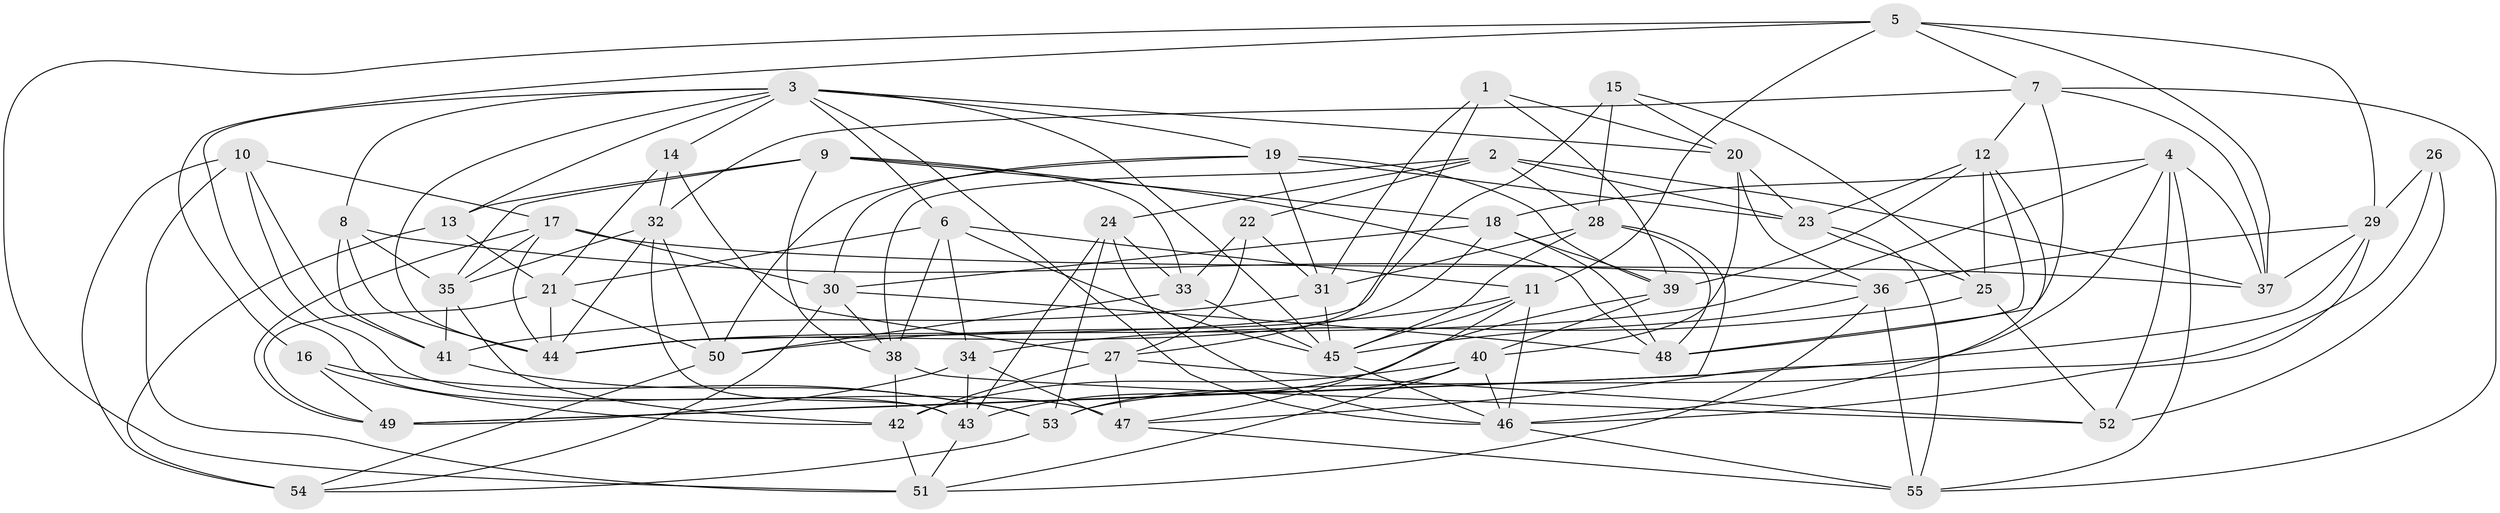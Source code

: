 // original degree distribution, {4: 1.0}
// Generated by graph-tools (version 1.1) at 2025/26/03/09/25 03:26:51]
// undirected, 55 vertices, 158 edges
graph export_dot {
graph [start="1"]
  node [color=gray90,style=filled];
  1;
  2;
  3;
  4;
  5;
  6;
  7;
  8;
  9;
  10;
  11;
  12;
  13;
  14;
  15;
  16;
  17;
  18;
  19;
  20;
  21;
  22;
  23;
  24;
  25;
  26;
  27;
  28;
  29;
  30;
  31;
  32;
  33;
  34;
  35;
  36;
  37;
  38;
  39;
  40;
  41;
  42;
  43;
  44;
  45;
  46;
  47;
  48;
  49;
  50;
  51;
  52;
  53;
  54;
  55;
  1 -- 20 [weight=1.0];
  1 -- 27 [weight=1.0];
  1 -- 31 [weight=1.0];
  1 -- 39 [weight=1.0];
  2 -- 22 [weight=1.0];
  2 -- 23 [weight=1.0];
  2 -- 24 [weight=1.0];
  2 -- 28 [weight=1.0];
  2 -- 37 [weight=1.0];
  2 -- 38 [weight=1.0];
  3 -- 6 [weight=1.0];
  3 -- 8 [weight=1.0];
  3 -- 13 [weight=1.0];
  3 -- 14 [weight=1.0];
  3 -- 19 [weight=1.0];
  3 -- 20 [weight=1.0];
  3 -- 43 [weight=1.0];
  3 -- 44 [weight=1.0];
  3 -- 45 [weight=1.0];
  3 -- 46 [weight=1.0];
  4 -- 18 [weight=1.0];
  4 -- 37 [weight=1.0];
  4 -- 44 [weight=1.0];
  4 -- 47 [weight=1.0];
  4 -- 52 [weight=1.0];
  4 -- 55 [weight=1.0];
  5 -- 7 [weight=1.0];
  5 -- 11 [weight=1.0];
  5 -- 16 [weight=1.0];
  5 -- 29 [weight=1.0];
  5 -- 37 [weight=1.0];
  5 -- 51 [weight=1.0];
  6 -- 11 [weight=1.0];
  6 -- 21 [weight=1.0];
  6 -- 34 [weight=1.0];
  6 -- 38 [weight=1.0];
  6 -- 45 [weight=1.0];
  7 -- 12 [weight=1.0];
  7 -- 32 [weight=1.0];
  7 -- 37 [weight=1.0];
  7 -- 48 [weight=1.0];
  7 -- 55 [weight=1.0];
  8 -- 35 [weight=1.0];
  8 -- 36 [weight=1.0];
  8 -- 41 [weight=2.0];
  8 -- 44 [weight=1.0];
  9 -- 13 [weight=1.0];
  9 -- 18 [weight=1.0];
  9 -- 33 [weight=1.0];
  9 -- 35 [weight=1.0];
  9 -- 38 [weight=1.0];
  9 -- 48 [weight=1.0];
  10 -- 17 [weight=1.0];
  10 -- 41 [weight=1.0];
  10 -- 47 [weight=1.0];
  10 -- 51 [weight=1.0];
  10 -- 54 [weight=2.0];
  11 -- 45 [weight=1.0];
  11 -- 46 [weight=1.0];
  11 -- 47 [weight=1.0];
  11 -- 50 [weight=1.0];
  12 -- 23 [weight=1.0];
  12 -- 25 [weight=1.0];
  12 -- 39 [weight=1.0];
  12 -- 46 [weight=1.0];
  12 -- 48 [weight=1.0];
  13 -- 21 [weight=1.0];
  13 -- 54 [weight=1.0];
  14 -- 21 [weight=1.0];
  14 -- 27 [weight=1.0];
  14 -- 32 [weight=1.0];
  15 -- 20 [weight=1.0];
  15 -- 25 [weight=1.0];
  15 -- 28 [weight=1.0];
  15 -- 44 [weight=1.0];
  16 -- 42 [weight=1.0];
  16 -- 49 [weight=1.0];
  16 -- 53 [weight=1.0];
  17 -- 30 [weight=1.0];
  17 -- 35 [weight=1.0];
  17 -- 37 [weight=1.0];
  17 -- 44 [weight=1.0];
  17 -- 49 [weight=1.0];
  18 -- 30 [weight=1.0];
  18 -- 39 [weight=1.0];
  18 -- 44 [weight=1.0];
  18 -- 48 [weight=1.0];
  19 -- 23 [weight=1.0];
  19 -- 30 [weight=1.0];
  19 -- 31 [weight=1.0];
  19 -- 39 [weight=1.0];
  19 -- 50 [weight=1.0];
  20 -- 23 [weight=1.0];
  20 -- 36 [weight=1.0];
  20 -- 40 [weight=1.0];
  21 -- 44 [weight=1.0];
  21 -- 49 [weight=1.0];
  21 -- 50 [weight=1.0];
  22 -- 27 [weight=1.0];
  22 -- 31 [weight=1.0];
  22 -- 33 [weight=1.0];
  23 -- 25 [weight=1.0];
  23 -- 55 [weight=1.0];
  24 -- 33 [weight=2.0];
  24 -- 43 [weight=1.0];
  24 -- 46 [weight=1.0];
  24 -- 53 [weight=1.0];
  25 -- 34 [weight=2.0];
  25 -- 52 [weight=1.0];
  26 -- 29 [weight=1.0];
  26 -- 52 [weight=2.0];
  26 -- 53 [weight=1.0];
  27 -- 42 [weight=1.0];
  27 -- 47 [weight=1.0];
  27 -- 52 [weight=1.0];
  28 -- 31 [weight=1.0];
  28 -- 45 [weight=1.0];
  28 -- 48 [weight=1.0];
  28 -- 49 [weight=1.0];
  29 -- 36 [weight=1.0];
  29 -- 37 [weight=1.0];
  29 -- 46 [weight=1.0];
  29 -- 49 [weight=1.0];
  30 -- 38 [weight=1.0];
  30 -- 48 [weight=1.0];
  30 -- 54 [weight=1.0];
  31 -- 41 [weight=1.0];
  31 -- 45 [weight=1.0];
  32 -- 35 [weight=1.0];
  32 -- 43 [weight=1.0];
  32 -- 44 [weight=1.0];
  32 -- 50 [weight=1.0];
  33 -- 45 [weight=1.0];
  33 -- 50 [weight=1.0];
  34 -- 43 [weight=1.0];
  34 -- 47 [weight=1.0];
  34 -- 49 [weight=1.0];
  35 -- 41 [weight=1.0];
  35 -- 42 [weight=1.0];
  36 -- 45 [weight=1.0];
  36 -- 51 [weight=1.0];
  36 -- 55 [weight=1.0];
  38 -- 42 [weight=1.0];
  38 -- 52 [weight=1.0];
  39 -- 40 [weight=1.0];
  39 -- 43 [weight=1.0];
  40 -- 42 [weight=1.0];
  40 -- 46 [weight=1.0];
  40 -- 51 [weight=1.0];
  40 -- 53 [weight=1.0];
  41 -- 53 [weight=1.0];
  42 -- 51 [weight=1.0];
  43 -- 51 [weight=1.0];
  45 -- 46 [weight=1.0];
  46 -- 55 [weight=1.0];
  47 -- 55 [weight=1.0];
  50 -- 54 [weight=1.0];
  53 -- 54 [weight=1.0];
}
